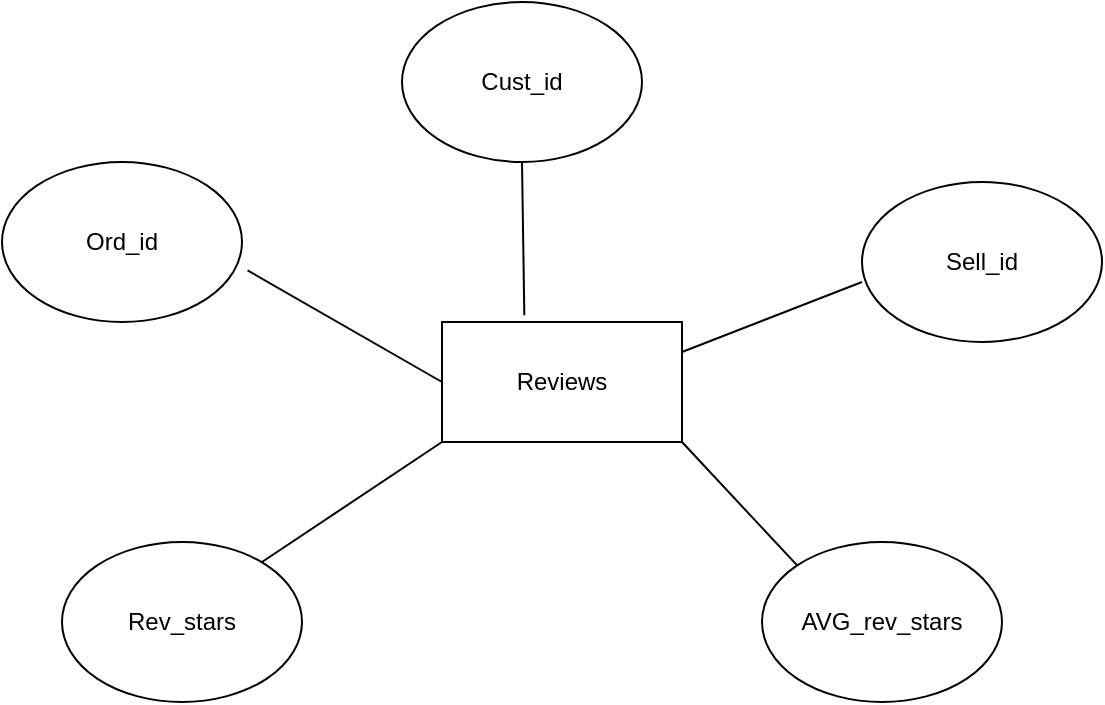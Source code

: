 <mxfile version="20.6.0" type="device"><diagram id="VfbnDS9sGUffMXLf-h2h" name="Page-1"><mxGraphModel dx="1278" dy="539" grid="1" gridSize="10" guides="1" tooltips="1" connect="1" arrows="1" fold="1" page="1" pageScale="1" pageWidth="850" pageHeight="1100" math="0" shadow="0"><root><mxCell id="0"/><mxCell id="1" parent="0"/><mxCell id="l_n8ZVAM3cOmiBYtEeyJ-1" value="Reviews" style="rounded=0;whiteSpace=wrap;html=1;" parent="1" vertex="1"><mxGeometry x="360" y="240" width="120" height="60" as="geometry"/></mxCell><mxCell id="l_n8ZVAM3cOmiBYtEeyJ-3" value="Ord_id" style="ellipse;whiteSpace=wrap;html=1;" parent="1" vertex="1"><mxGeometry x="140" y="160" width="120" height="80" as="geometry"/></mxCell><mxCell id="l_n8ZVAM3cOmiBYtEeyJ-5" value="Rev_stars" style="ellipse;whiteSpace=wrap;html=1;" parent="1" vertex="1"><mxGeometry x="170" y="350" width="120" height="80" as="geometry"/></mxCell><mxCell id="l_n8ZVAM3cOmiBYtEeyJ-9" value="Cust_id" style="ellipse;whiteSpace=wrap;html=1;" parent="1" vertex="1"><mxGeometry x="340" y="80" width="120" height="80" as="geometry"/></mxCell><mxCell id="l_n8ZVAM3cOmiBYtEeyJ-11" value="" style="endArrow=none;html=1;rounded=0;entryX=1;entryY=0.25;entryDx=0;entryDy=0;" parent="1" target="l_n8ZVAM3cOmiBYtEeyJ-1" edge="1"><mxGeometry width="50" height="50" relative="1" as="geometry"><mxPoint x="570" y="220" as="sourcePoint"/><mxPoint x="580" y="120" as="targetPoint"/></mxGeometry></mxCell><mxCell id="l_n8ZVAM3cOmiBYtEeyJ-12" value="" style="endArrow=none;html=1;rounded=0;entryX=0.343;entryY=-0.057;entryDx=0;entryDy=0;entryPerimeter=0;exitX=0.5;exitY=1;exitDx=0;exitDy=0;" parent="1" source="l_n8ZVAM3cOmiBYtEeyJ-9" target="l_n8ZVAM3cOmiBYtEeyJ-1" edge="1"><mxGeometry width="50" height="50" relative="1" as="geometry"><mxPoint x="365" y="170" as="sourcePoint"/><mxPoint x="415" y="120" as="targetPoint"/></mxGeometry></mxCell><mxCell id="l_n8ZVAM3cOmiBYtEeyJ-14" value="" style="endArrow=none;html=1;rounded=0;exitX=1.023;exitY=0.677;exitDx=0;exitDy=0;exitPerimeter=0;" parent="1" source="l_n8ZVAM3cOmiBYtEeyJ-3" edge="1"><mxGeometry width="50" height="50" relative="1" as="geometry"><mxPoint x="400" y="310" as="sourcePoint"/><mxPoint x="360" y="270" as="targetPoint"/></mxGeometry></mxCell><mxCell id="l_n8ZVAM3cOmiBYtEeyJ-15" value="" style="endArrow=none;html=1;rounded=0;entryX=0;entryY=1;entryDx=0;entryDy=0;" parent="1" target="l_n8ZVAM3cOmiBYtEeyJ-1" edge="1"><mxGeometry width="50" height="50" relative="1" as="geometry"><mxPoint x="270" y="360" as="sourcePoint"/><mxPoint x="320" y="310" as="targetPoint"/></mxGeometry></mxCell><mxCell id="l_n8ZVAM3cOmiBYtEeyJ-16" value="" style="endArrow=none;html=1;rounded=0;exitX=0;exitY=0;exitDx=0;exitDy=0;entryX=1;entryY=1;entryDx=0;entryDy=0;" parent="1" target="l_n8ZVAM3cOmiBYtEeyJ-1" edge="1" source="lJY0Q_90n0IIQUSL2Wj8-1"><mxGeometry width="50" height="50" relative="1" as="geometry"><mxPoint x="520" y="350" as="sourcePoint"/><mxPoint x="450" y="260" as="targetPoint"/></mxGeometry></mxCell><mxCell id="lJY0Q_90n0IIQUSL2Wj8-1" value="AVG_rev_stars" style="ellipse;whiteSpace=wrap;html=1;" vertex="1" parent="1"><mxGeometry x="520" y="350" width="120" height="80" as="geometry"/></mxCell><mxCell id="lJY0Q_90n0IIQUSL2Wj8-2" value="Sell_id" style="ellipse;whiteSpace=wrap;html=1;" vertex="1" parent="1"><mxGeometry x="570" y="170" width="120" height="80" as="geometry"/></mxCell></root></mxGraphModel></diagram></mxfile>
